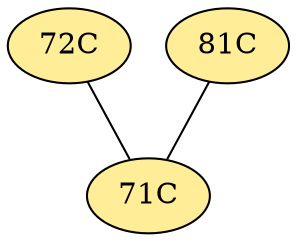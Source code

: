 // The Round Table
graph {
	"72C" [fillcolor="#FFED97" style=radial]
	"71C" [fillcolor="#FFED97" style=radial]
	"72C" -- "71C" [penwidth=1]
	"81C" [fillcolor="#FFED97" style=radial]
	"71C" [fillcolor="#FFED97" style=radial]
	"81C" -- "71C" [penwidth=1]
}
